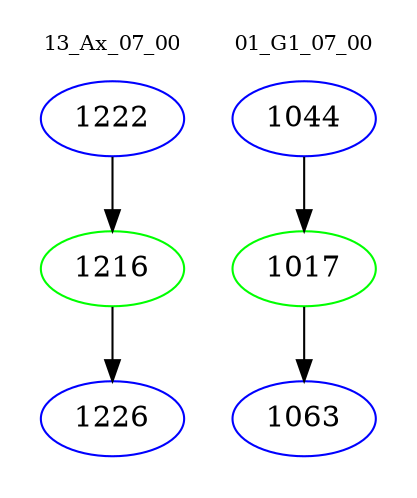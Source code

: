 digraph{
subgraph cluster_0 {
color = white
label = "13_Ax_07_00";
fontsize=10;
T0_1222 [label="1222", color="blue"]
T0_1222 -> T0_1216 [color="black"]
T0_1216 [label="1216", color="green"]
T0_1216 -> T0_1226 [color="black"]
T0_1226 [label="1226", color="blue"]
}
subgraph cluster_1 {
color = white
label = "01_G1_07_00";
fontsize=10;
T1_1044 [label="1044", color="blue"]
T1_1044 -> T1_1017 [color="black"]
T1_1017 [label="1017", color="green"]
T1_1017 -> T1_1063 [color="black"]
T1_1063 [label="1063", color="blue"]
}
}
